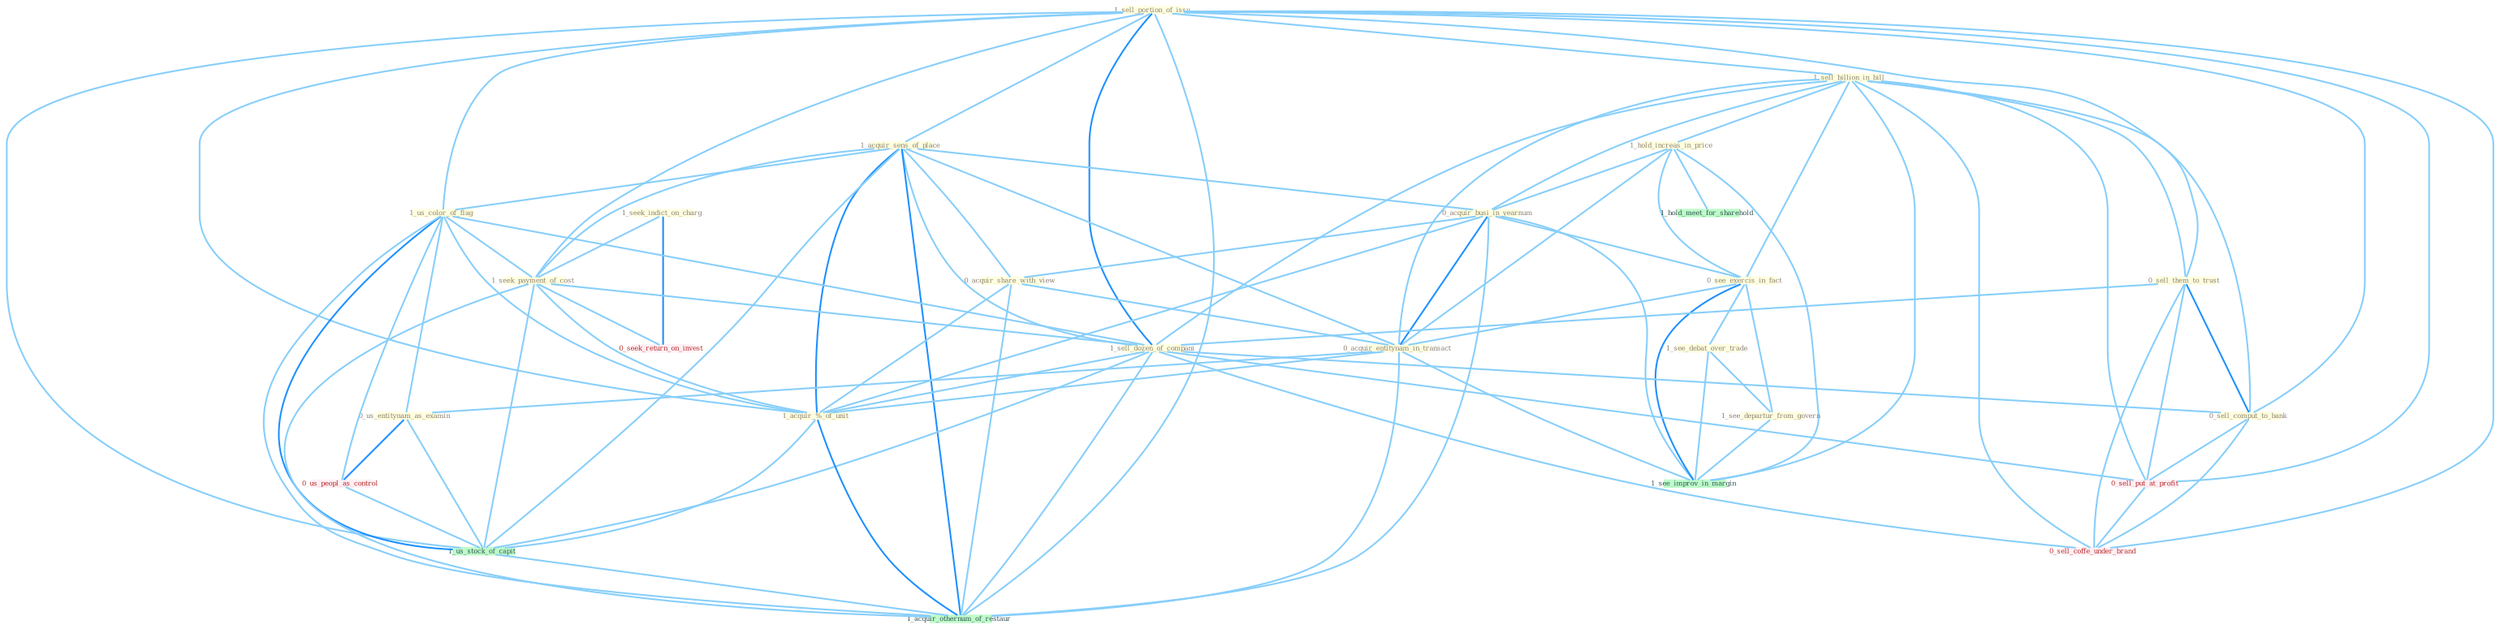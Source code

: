 Graph G{ 
    node
    [shape=polygon,style=filled,width=.5,height=.06,color="#BDFCC9",fixedsize=true,fontsize=4,
    fontcolor="#2f4f4f"];
    {node
    [color="#ffffe0", fontcolor="#8b7d6b"] "1_sell_portion_of_issu " "1_sell_billion_in_bill " "1_hold_increas_in_price " "1_seek_indict_on_charg " "1_acquir_sens_of_place " "1_us_color_of_flag " "0_acquir_busi_in_yearnum " "0_see_exercis_in_fact " "0_sell_them_to_trust " "1_seek_payment_of_cost " "1_sell_dozen_of_compani " "1_see_debat_over_trade " "0_acquir_share_with_view " "1_see_departur_from_govern " "0_sell_comput_to_bank " "0_acquir_entitynam_in_transact " "0_us_entitynam_as_examin " "1_acquir_%_of_unit "}
{node [color="#fff0f5", fontcolor="#b22222"] "0_us_peopl_as_control " "0_sell_put_at_profit " "0_seek_return_on_invest " "0_sell_coffe_under_brand "}
edge [color="#B0E2FF"];

	"1_sell_portion_of_issu " -- "1_sell_billion_in_bill " [w="1", color="#87cefa" ];
	"1_sell_portion_of_issu " -- "1_acquir_sens_of_place " [w="1", color="#87cefa" ];
	"1_sell_portion_of_issu " -- "1_us_color_of_flag " [w="1", color="#87cefa" ];
	"1_sell_portion_of_issu " -- "0_sell_them_to_trust " [w="1", color="#87cefa" ];
	"1_sell_portion_of_issu " -- "1_seek_payment_of_cost " [w="1", color="#87cefa" ];
	"1_sell_portion_of_issu " -- "1_sell_dozen_of_compani " [w="2", color="#1e90ff" , len=0.8];
	"1_sell_portion_of_issu " -- "0_sell_comput_to_bank " [w="1", color="#87cefa" ];
	"1_sell_portion_of_issu " -- "1_acquir_%_of_unit " [w="1", color="#87cefa" ];
	"1_sell_portion_of_issu " -- "0_sell_put_at_profit " [w="1", color="#87cefa" ];
	"1_sell_portion_of_issu " -- "1_us_stock_of_capit " [w="1", color="#87cefa" ];
	"1_sell_portion_of_issu " -- "0_sell_coffe_under_brand " [w="1", color="#87cefa" ];
	"1_sell_portion_of_issu " -- "1_acquir_othernum_of_restaur " [w="1", color="#87cefa" ];
	"1_sell_billion_in_bill " -- "1_hold_increas_in_price " [w="1", color="#87cefa" ];
	"1_sell_billion_in_bill " -- "0_acquir_busi_in_yearnum " [w="1", color="#87cefa" ];
	"1_sell_billion_in_bill " -- "0_see_exercis_in_fact " [w="1", color="#87cefa" ];
	"1_sell_billion_in_bill " -- "0_sell_them_to_trust " [w="1", color="#87cefa" ];
	"1_sell_billion_in_bill " -- "1_sell_dozen_of_compani " [w="1", color="#87cefa" ];
	"1_sell_billion_in_bill " -- "0_sell_comput_to_bank " [w="1", color="#87cefa" ];
	"1_sell_billion_in_bill " -- "0_acquir_entitynam_in_transact " [w="1", color="#87cefa" ];
	"1_sell_billion_in_bill " -- "0_sell_put_at_profit " [w="1", color="#87cefa" ];
	"1_sell_billion_in_bill " -- "1_see_improv_in_margin " [w="1", color="#87cefa" ];
	"1_sell_billion_in_bill " -- "0_sell_coffe_under_brand " [w="1", color="#87cefa" ];
	"1_hold_increas_in_price " -- "0_acquir_busi_in_yearnum " [w="1", color="#87cefa" ];
	"1_hold_increas_in_price " -- "0_see_exercis_in_fact " [w="1", color="#87cefa" ];
	"1_hold_increas_in_price " -- "0_acquir_entitynam_in_transact " [w="1", color="#87cefa" ];
	"1_hold_increas_in_price " -- "1_see_improv_in_margin " [w="1", color="#87cefa" ];
	"1_hold_increas_in_price " -- "1_hold_meet_for_sharehold " [w="1", color="#87cefa" ];
	"1_seek_indict_on_charg " -- "1_seek_payment_of_cost " [w="1", color="#87cefa" ];
	"1_seek_indict_on_charg " -- "0_seek_return_on_invest " [w="2", color="#1e90ff" , len=0.8];
	"1_acquir_sens_of_place " -- "1_us_color_of_flag " [w="1", color="#87cefa" ];
	"1_acquir_sens_of_place " -- "0_acquir_busi_in_yearnum " [w="1", color="#87cefa" ];
	"1_acquir_sens_of_place " -- "1_seek_payment_of_cost " [w="1", color="#87cefa" ];
	"1_acquir_sens_of_place " -- "1_sell_dozen_of_compani " [w="1", color="#87cefa" ];
	"1_acquir_sens_of_place " -- "0_acquir_share_with_view " [w="1", color="#87cefa" ];
	"1_acquir_sens_of_place " -- "0_acquir_entitynam_in_transact " [w="1", color="#87cefa" ];
	"1_acquir_sens_of_place " -- "1_acquir_%_of_unit " [w="2", color="#1e90ff" , len=0.8];
	"1_acquir_sens_of_place " -- "1_us_stock_of_capit " [w="1", color="#87cefa" ];
	"1_acquir_sens_of_place " -- "1_acquir_othernum_of_restaur " [w="2", color="#1e90ff" , len=0.8];
	"1_us_color_of_flag " -- "1_seek_payment_of_cost " [w="1", color="#87cefa" ];
	"1_us_color_of_flag " -- "1_sell_dozen_of_compani " [w="1", color="#87cefa" ];
	"1_us_color_of_flag " -- "0_us_entitynam_as_examin " [w="1", color="#87cefa" ];
	"1_us_color_of_flag " -- "1_acquir_%_of_unit " [w="1", color="#87cefa" ];
	"1_us_color_of_flag " -- "0_us_peopl_as_control " [w="1", color="#87cefa" ];
	"1_us_color_of_flag " -- "1_us_stock_of_capit " [w="2", color="#1e90ff" , len=0.8];
	"1_us_color_of_flag " -- "1_acquir_othernum_of_restaur " [w="1", color="#87cefa" ];
	"0_acquir_busi_in_yearnum " -- "0_see_exercis_in_fact " [w="1", color="#87cefa" ];
	"0_acquir_busi_in_yearnum " -- "0_acquir_share_with_view " [w="1", color="#87cefa" ];
	"0_acquir_busi_in_yearnum " -- "0_acquir_entitynam_in_transact " [w="2", color="#1e90ff" , len=0.8];
	"0_acquir_busi_in_yearnum " -- "1_acquir_%_of_unit " [w="1", color="#87cefa" ];
	"0_acquir_busi_in_yearnum " -- "1_see_improv_in_margin " [w="1", color="#87cefa" ];
	"0_acquir_busi_in_yearnum " -- "1_acquir_othernum_of_restaur " [w="1", color="#87cefa" ];
	"0_see_exercis_in_fact " -- "1_see_debat_over_trade " [w="1", color="#87cefa" ];
	"0_see_exercis_in_fact " -- "1_see_departur_from_govern " [w="1", color="#87cefa" ];
	"0_see_exercis_in_fact " -- "0_acquir_entitynam_in_transact " [w="1", color="#87cefa" ];
	"0_see_exercis_in_fact " -- "1_see_improv_in_margin " [w="2", color="#1e90ff" , len=0.8];
	"0_sell_them_to_trust " -- "1_sell_dozen_of_compani " [w="1", color="#87cefa" ];
	"0_sell_them_to_trust " -- "0_sell_comput_to_bank " [w="2", color="#1e90ff" , len=0.8];
	"0_sell_them_to_trust " -- "0_sell_put_at_profit " [w="1", color="#87cefa" ];
	"0_sell_them_to_trust " -- "0_sell_coffe_under_brand " [w="1", color="#87cefa" ];
	"1_seek_payment_of_cost " -- "1_sell_dozen_of_compani " [w="1", color="#87cefa" ];
	"1_seek_payment_of_cost " -- "1_acquir_%_of_unit " [w="1", color="#87cefa" ];
	"1_seek_payment_of_cost " -- "0_seek_return_on_invest " [w="1", color="#87cefa" ];
	"1_seek_payment_of_cost " -- "1_us_stock_of_capit " [w="1", color="#87cefa" ];
	"1_seek_payment_of_cost " -- "1_acquir_othernum_of_restaur " [w="1", color="#87cefa" ];
	"1_sell_dozen_of_compani " -- "0_sell_comput_to_bank " [w="1", color="#87cefa" ];
	"1_sell_dozen_of_compani " -- "1_acquir_%_of_unit " [w="1", color="#87cefa" ];
	"1_sell_dozen_of_compani " -- "0_sell_put_at_profit " [w="1", color="#87cefa" ];
	"1_sell_dozen_of_compani " -- "1_us_stock_of_capit " [w="1", color="#87cefa" ];
	"1_sell_dozen_of_compani " -- "0_sell_coffe_under_brand " [w="1", color="#87cefa" ];
	"1_sell_dozen_of_compani " -- "1_acquir_othernum_of_restaur " [w="1", color="#87cefa" ];
	"1_see_debat_over_trade " -- "1_see_departur_from_govern " [w="1", color="#87cefa" ];
	"1_see_debat_over_trade " -- "1_see_improv_in_margin " [w="1", color="#87cefa" ];
	"0_acquir_share_with_view " -- "0_acquir_entitynam_in_transact " [w="1", color="#87cefa" ];
	"0_acquir_share_with_view " -- "1_acquir_%_of_unit " [w="1", color="#87cefa" ];
	"0_acquir_share_with_view " -- "1_acquir_othernum_of_restaur " [w="1", color="#87cefa" ];
	"1_see_departur_from_govern " -- "1_see_improv_in_margin " [w="1", color="#87cefa" ];
	"0_sell_comput_to_bank " -- "0_sell_put_at_profit " [w="1", color="#87cefa" ];
	"0_sell_comput_to_bank " -- "0_sell_coffe_under_brand " [w="1", color="#87cefa" ];
	"0_acquir_entitynam_in_transact " -- "0_us_entitynam_as_examin " [w="1", color="#87cefa" ];
	"0_acquir_entitynam_in_transact " -- "1_acquir_%_of_unit " [w="1", color="#87cefa" ];
	"0_acquir_entitynam_in_transact " -- "1_see_improv_in_margin " [w="1", color="#87cefa" ];
	"0_acquir_entitynam_in_transact " -- "1_acquir_othernum_of_restaur " [w="1", color="#87cefa" ];
	"0_us_entitynam_as_examin " -- "0_us_peopl_as_control " [w="2", color="#1e90ff" , len=0.8];
	"0_us_entitynam_as_examin " -- "1_us_stock_of_capit " [w="1", color="#87cefa" ];
	"1_acquir_%_of_unit " -- "1_us_stock_of_capit " [w="1", color="#87cefa" ];
	"1_acquir_%_of_unit " -- "1_acquir_othernum_of_restaur " [w="2", color="#1e90ff" , len=0.8];
	"0_us_peopl_as_control " -- "1_us_stock_of_capit " [w="1", color="#87cefa" ];
	"0_sell_put_at_profit " -- "0_sell_coffe_under_brand " [w="1", color="#87cefa" ];
	"1_us_stock_of_capit " -- "1_acquir_othernum_of_restaur " [w="1", color="#87cefa" ];
}